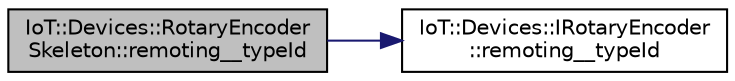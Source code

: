 digraph "IoT::Devices::RotaryEncoderSkeleton::remoting__typeId"
{
 // LATEX_PDF_SIZE
  edge [fontname="Helvetica",fontsize="10",labelfontname="Helvetica",labelfontsize="10"];
  node [fontname="Helvetica",fontsize="10",shape=record];
  rankdir="LR";
  Node1 [label="IoT::Devices::RotaryEncoder\lSkeleton::remoting__typeId",height=0.2,width=0.4,color="black", fillcolor="grey75", style="filled", fontcolor="black",tooltip="Destroys a RotaryEncoderSkeleton."];
  Node1 -> Node2 [color="midnightblue",fontsize="10",style="solid",fontname="Helvetica"];
  Node2 [label="IoT::Devices::IRotaryEncoder\l::remoting__typeId",height=0.2,width=0.4,color="black", fillcolor="white", style="filled",URL="$classIoT_1_1Devices_1_1IRotaryEncoder.html#af4efabbf566006006fbc0e20a6329d8e",tooltip=" "];
}
